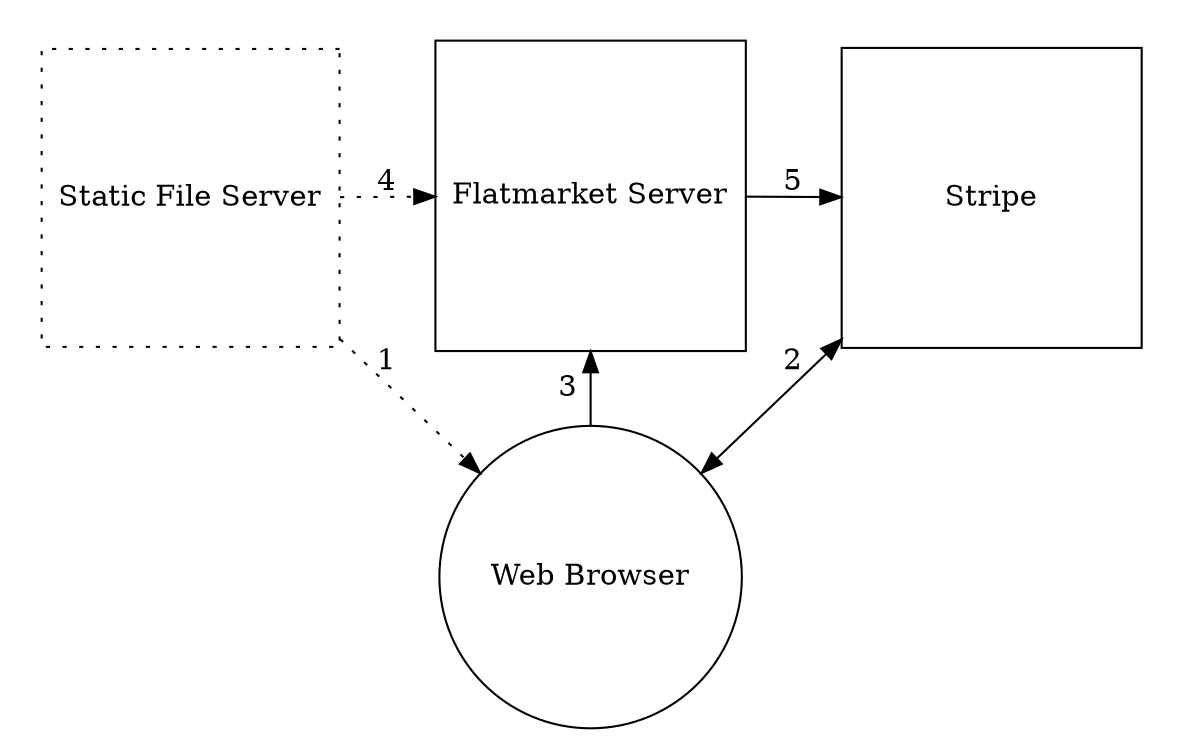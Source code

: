 digraph architecture {
    rankdir = LR;

    browser [shape=circle label="Web Browser"];
    static [shape=square label="Static File Server" style=dotted];
    proxy [shape=square label="Flatmarket Server"];
    stripe [shape=square label="Stripe" width=2];

    static -> browser [style=dotted label="1"];
    browser -> stripe [label="2" dir=both];
    browser -> proxy [label="3"];
    static -> proxy [style=dotted label="4"];
    proxy -> stripe [label="5"];

    subgraph cluster_hotlanta {
        color=white
        static;
        proxy;
        stripe;
    }

}
